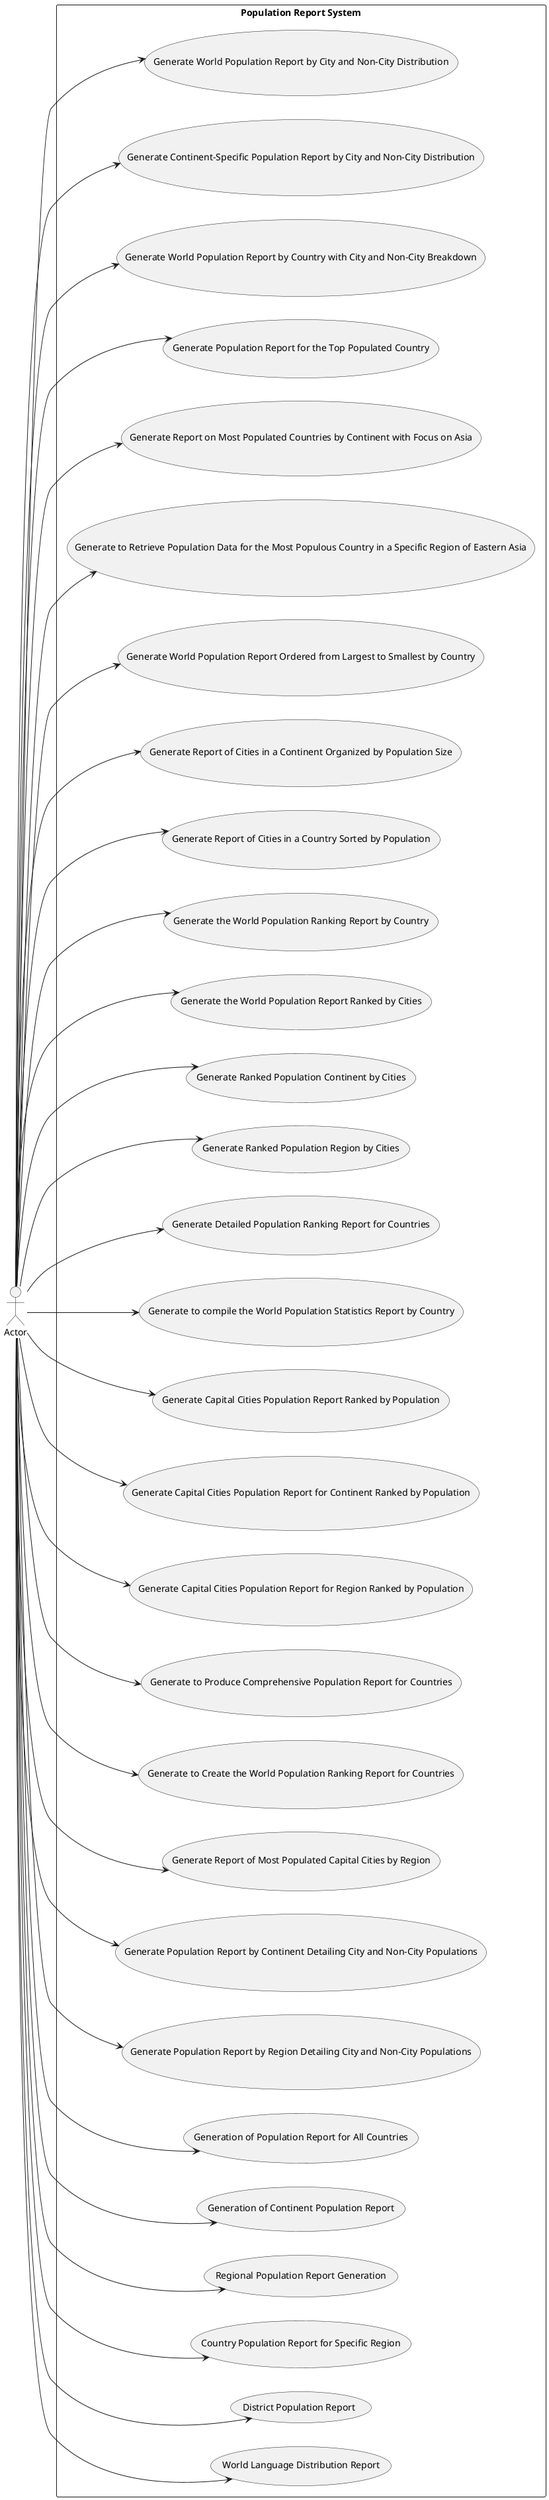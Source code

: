 @startuml

left to right direction

actor User as "Actor"

rectangle "Population Report System" {

    usecase "Generate World Population Report by City and Non-City Distribution" as UC1
    usecase "Generate Continent-Specific Population Report by City and Non-City Distribution" as UC2
    usecase "Generate World Population Report by Country with City and Non-City Breakdown" as UC3
    usecase "Generate Population Report for the Top Populated Country" as UC4
    usecase "Generate Report on Most Populated Countries by Continent with Focus on Asia" as UC5
    usecase "Generate to Retrieve Population Data for the Most Populous Country in a Specific Region of Eastern Asia" as UC6
    usecase "Generate World Population Report Ordered from Largest to Smallest by Country" as UC7
    usecase "Generate Report of Cities in a Continent Organized by Population Size" as UC8
    usecase "Generate Report of Cities in a Country Sorted by Population" as UC10
    usecase "Generate the World Population Ranking Report by Country" as UC11
    usecase "Generate the World Population Report Ranked by Cities" as UC12
    usecase "Generate Ranked Population Continent by Cities" as UC13
    usecase "Generate Ranked Population Region by Cities" as UC14
    usecase "Generate Detailed Population Ranking Report for Countries" as UC15
    usecase "Generate to compile the World Population Statistics Report by Country" as UC16
    usecase "Generate Capital Cities Population Report Ranked by Population" as UC17
    usecase "Generate Capital Cities Population Report for Continent Ranked by Population" as UC18
    usecase "Generate Capital Cities Population Report for Region Ranked by Population" as UC19
    usecase "Generate to Produce Comprehensive Population Report for Countries" as UC20
    usecase "Generate to Create the World Population Ranking Report for Countries" as UC21
    usecase "Generate Report of Most Populated Capital Cities by Region" as UC22
    usecase "Generate Population Report by Continent Detailing City and Non-City Populations" as UC23
    usecase "Generate Population Report by Region Detailing City and Non-City Populations" as UC24
    usecase "Generation of Population Report for All Countries" as UC25
    usecase "Generation of Continent Population Report" as UC27
    usecase "Regional Population Report Generation" as UC29
    usecase "Country Population Report for Specific Region" as UC30
    usecase "District Population Report" as UC31
    usecase "World Language Distribution Report" as UC32
}

User --> UC1
User --> UC2
User --> UC3
User --> UC4
User --> UC5
User --> UC6
User --> UC7
User --> UC8
User --> UC10
User --> UC11
User --> UC12
User --> UC13
User --> UC14
User --> UC15
User --> UC16
User --> UC17
User --> UC18
User --> UC19
User --> UC20
User --> UC21
User --> UC22
User --> UC23
User --> UC24
User --> UC25
User --> UC27
User --> UC29
User --> UC30
User --> UC31
User --> UC32

@enduml
